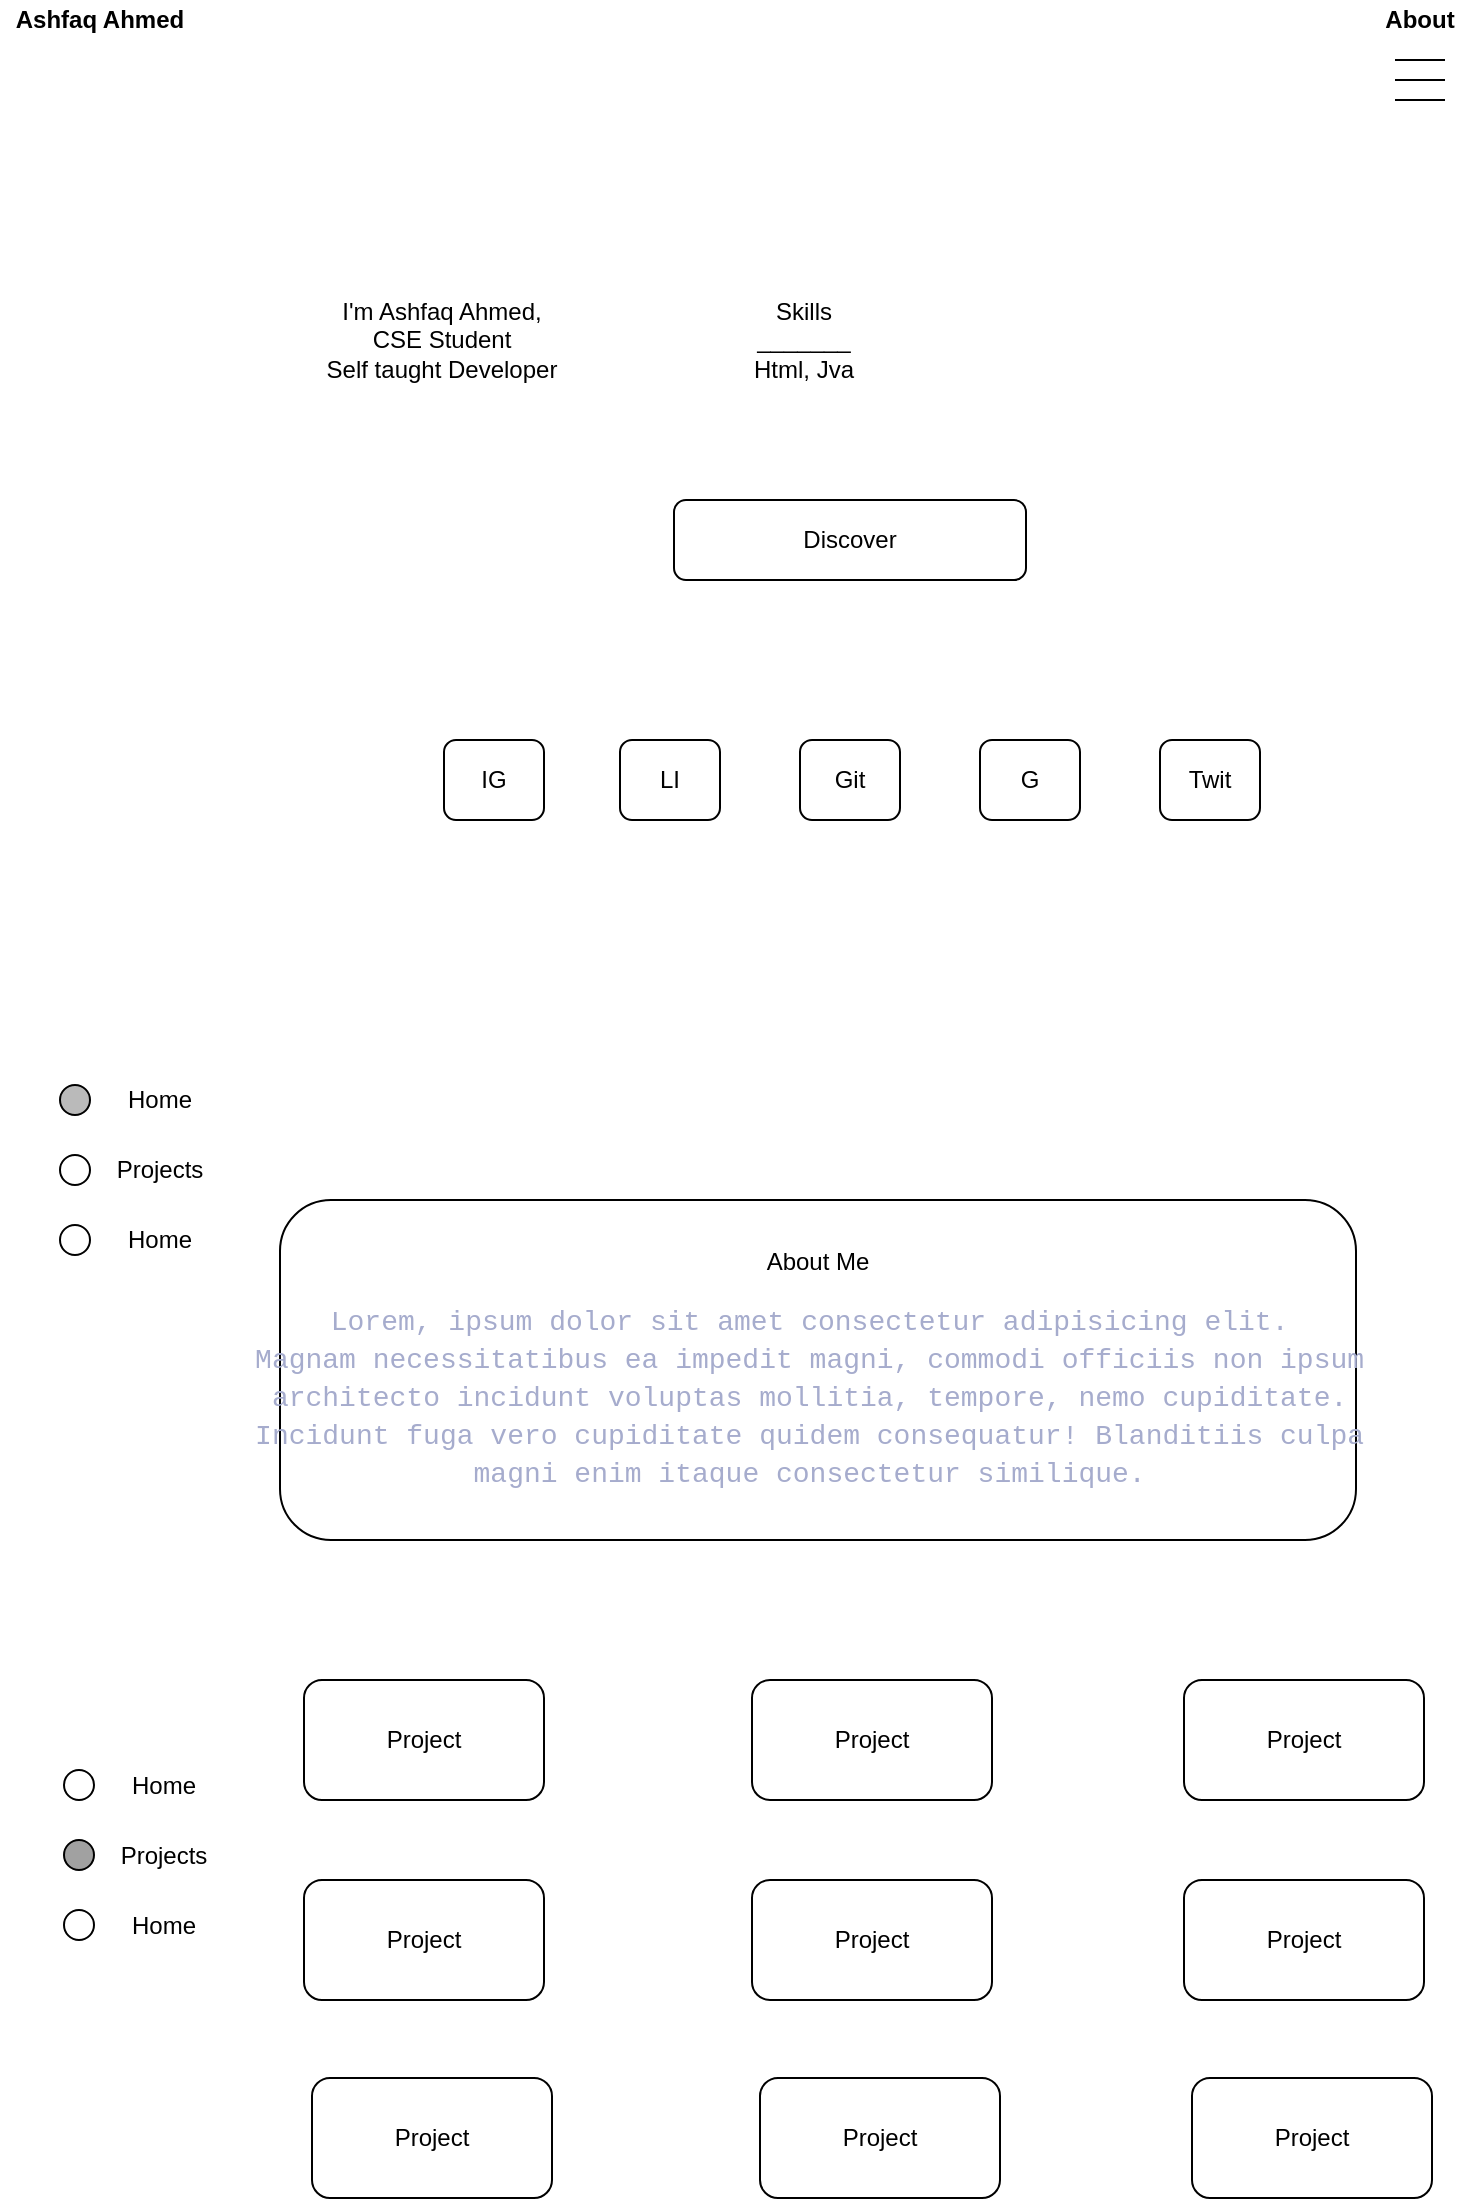 <mxfile version="13.6.5" pages="2">
    <diagram id="6hGFLwfOUW9BJ-s0fimq" name="Page-1">
        <mxGraphModel dx="684" dy="398" grid="1" gridSize="10" guides="1" tooltips="1" connect="1" arrows="1" fold="1" page="1" pageScale="1" pageWidth="827" pageHeight="1169" math="0" shadow="0">
            <root>
                <mxCell id="0"/>
                <mxCell id="1" parent="0"/>
                <mxCell id="2" value="Project" style="rounded=1;whiteSpace=wrap;html=1;" vertex="1" parent="1">
                    <mxGeometry x="192" y="870" width="120" height="60" as="geometry"/>
                </mxCell>
                <mxCell id="3" value="Project" style="rounded=1;whiteSpace=wrap;html=1;" vertex="1" parent="1">
                    <mxGeometry x="416" y="870" width="120" height="60" as="geometry"/>
                </mxCell>
                <mxCell id="4" value="Project" style="rounded=1;whiteSpace=wrap;html=1;" vertex="1" parent="1">
                    <mxGeometry x="632" y="870" width="120" height="60" as="geometry"/>
                </mxCell>
                <mxCell id="5" value="Project" style="rounded=1;whiteSpace=wrap;html=1;" vertex="1" parent="1">
                    <mxGeometry x="192" y="970" width="120" height="60" as="geometry"/>
                </mxCell>
                <mxCell id="6" value="Project" style="rounded=1;whiteSpace=wrap;html=1;" vertex="1" parent="1">
                    <mxGeometry x="416" y="970" width="120" height="60" as="geometry"/>
                </mxCell>
                <mxCell id="7" value="Project" style="rounded=1;whiteSpace=wrap;html=1;" vertex="1" parent="1">
                    <mxGeometry x="632" y="970" width="120" height="60" as="geometry"/>
                </mxCell>
                <mxCell id="8" value="Project" style="rounded=1;whiteSpace=wrap;html=1;" vertex="1" parent="1">
                    <mxGeometry x="196" y="1069" width="120" height="60" as="geometry"/>
                </mxCell>
                <mxCell id="9" value="Project" style="rounded=1;whiteSpace=wrap;html=1;" vertex="1" parent="1">
                    <mxGeometry x="420" y="1069" width="120" height="60" as="geometry"/>
                </mxCell>
                <mxCell id="10" value="Project" style="rounded=1;whiteSpace=wrap;html=1;" vertex="1" parent="1">
                    <mxGeometry x="636" y="1069" width="120" height="60" as="geometry"/>
                </mxCell>
                <mxCell id="11" value="" style="ellipse;whiteSpace=wrap;html=1;aspect=fixed;" vertex="1" parent="1">
                    <mxGeometry x="72" y="985" width="15" height="15" as="geometry"/>
                </mxCell>
                <mxCell id="12" value="" style="ellipse;whiteSpace=wrap;html=1;aspect=fixed;fillColor=#A1A1A1;" vertex="1" parent="1">
                    <mxGeometry x="72" y="950" width="15" height="15" as="geometry"/>
                </mxCell>
                <mxCell id="13" value="" style="ellipse;whiteSpace=wrap;html=1;aspect=fixed;" vertex="1" parent="1">
                    <mxGeometry x="72" y="915" width="15" height="15" as="geometry"/>
                </mxCell>
                <mxCell id="14" value="Projects" style="text;html=1;strokeColor=none;fillColor=none;align=center;verticalAlign=middle;whiteSpace=wrap;rounded=0;" vertex="1" parent="1">
                    <mxGeometry x="102" y="947.5" width="40" height="20" as="geometry"/>
                </mxCell>
                <mxCell id="15" value="Home" style="text;html=1;strokeColor=none;fillColor=none;align=center;verticalAlign=middle;whiteSpace=wrap;rounded=0;" vertex="1" parent="1">
                    <mxGeometry x="102" y="912.5" width="40" height="20" as="geometry"/>
                </mxCell>
                <mxCell id="16" value="Home" style="text;html=1;strokeColor=none;fillColor=none;align=center;verticalAlign=middle;whiteSpace=wrap;rounded=0;" vertex="1" parent="1">
                    <mxGeometry x="102" y="982.5" width="40" height="20" as="geometry"/>
                </mxCell>
                <mxCell id="17" value="&lt;b&gt;Ashfaq Ahmed&lt;/b&gt;" style="text;html=1;strokeColor=none;fillColor=none;align=center;verticalAlign=middle;whiteSpace=wrap;rounded=0;" vertex="1" parent="1">
                    <mxGeometry x="40" y="30" width="100" height="20" as="geometry"/>
                </mxCell>
                <mxCell id="18" value="&lt;b&gt;About&lt;/b&gt;" style="text;html=1;strokeColor=none;fillColor=none;align=center;verticalAlign=middle;whiteSpace=wrap;rounded=0;" vertex="1" parent="1">
                    <mxGeometry x="730" y="30" width="40" height="20" as="geometry"/>
                </mxCell>
                <mxCell id="19" value="I'm Ashfaq Ahmed,&lt;br&gt;CSE Student&lt;br&gt;Self taught Developer" style="text;html=1;strokeColor=none;fillColor=none;align=center;verticalAlign=middle;whiteSpace=wrap;rounded=0;" vertex="1" parent="1">
                    <mxGeometry x="196" y="170" width="130" height="60" as="geometry"/>
                </mxCell>
                <mxCell id="20" value="LI" style="rounded=1;whiteSpace=wrap;html=1;" vertex="1" parent="1">
                    <mxGeometry x="350" y="400" width="50" height="40" as="geometry"/>
                </mxCell>
                <mxCell id="21" value="IG" style="rounded=1;whiteSpace=wrap;html=1;" vertex="1" parent="1">
                    <mxGeometry x="262" y="400" width="50" height="40" as="geometry"/>
                </mxCell>
                <mxCell id="22" value="Git" style="rounded=1;whiteSpace=wrap;html=1;" vertex="1" parent="1">
                    <mxGeometry x="440" y="400" width="50" height="40" as="geometry"/>
                </mxCell>
                <mxCell id="23" value="G" style="rounded=1;whiteSpace=wrap;html=1;" vertex="1" parent="1">
                    <mxGeometry x="530" y="400" width="50" height="40" as="geometry"/>
                </mxCell>
                <mxCell id="24" value="Twit" style="rounded=1;whiteSpace=wrap;html=1;" vertex="1" parent="1">
                    <mxGeometry x="620" y="400" width="50" height="40" as="geometry"/>
                </mxCell>
                <mxCell id="25" value="Discover" style="rounded=1;whiteSpace=wrap;html=1;" vertex="1" parent="1">
                    <mxGeometry x="377" y="280" width="176" height="40" as="geometry"/>
                </mxCell>
                <mxCell id="27" value="Skills&lt;br&gt;_______&lt;br&gt;Html, Jva" style="text;html=1;strokeColor=none;fillColor=none;align=center;verticalAlign=middle;whiteSpace=wrap;rounded=0;" vertex="1" parent="1">
                    <mxGeometry x="377" y="170" width="130" height="60" as="geometry"/>
                </mxCell>
                <mxCell id="28" value="" style="ellipse;whiteSpace=wrap;html=1;aspect=fixed;" vertex="1" parent="1">
                    <mxGeometry x="70" y="642.5" width="15" height="15" as="geometry"/>
                </mxCell>
                <mxCell id="29" value="" style="ellipse;whiteSpace=wrap;html=1;aspect=fixed;" vertex="1" parent="1">
                    <mxGeometry x="70" y="607.5" width="15" height="15" as="geometry"/>
                </mxCell>
                <mxCell id="30" value="" style="ellipse;whiteSpace=wrap;html=1;aspect=fixed;fillColor=#BABABA;" vertex="1" parent="1">
                    <mxGeometry x="70" y="572.5" width="15" height="15" as="geometry"/>
                </mxCell>
                <mxCell id="31" value="Projects" style="text;html=1;strokeColor=none;fillColor=none;align=center;verticalAlign=middle;whiteSpace=wrap;rounded=0;" vertex="1" parent="1">
                    <mxGeometry x="100" y="605" width="40" height="20" as="geometry"/>
                </mxCell>
                <mxCell id="32" value="Home" style="text;html=1;strokeColor=none;fillColor=none;align=center;verticalAlign=middle;whiteSpace=wrap;rounded=0;" vertex="1" parent="1">
                    <mxGeometry x="100" y="570" width="40" height="20" as="geometry"/>
                </mxCell>
                <mxCell id="33" value="Home" style="text;html=1;strokeColor=none;fillColor=none;align=center;verticalAlign=middle;whiteSpace=wrap;rounded=0;" vertex="1" parent="1">
                    <mxGeometry x="100" y="640" width="40" height="20" as="geometry"/>
                </mxCell>
                <mxCell id="40" value="About Me&lt;br&gt;&lt;br&gt;&lt;div style=&quot;color: rgb(166 , 172 , 205) ; font-family: &amp;#34;consolas&amp;#34; , &amp;#34;courier new&amp;#34; , monospace ; font-size: 14px ; line-height: 19px&quot;&gt;Lorem,&amp;nbsp;ipsum&amp;nbsp;dolor&amp;nbsp;sit&amp;nbsp;amet&amp;nbsp;consectetur&amp;nbsp;adipisicing&amp;nbsp;elit.&amp;nbsp;&lt;br&gt;Magnam&amp;nbsp;necessitatibus&amp;nbsp;ea&amp;nbsp;impedit&amp;nbsp;magni,&amp;nbsp;commodi&amp;nbsp;officiis&amp;nbsp;non&amp;nbsp;ipsum&amp;nbsp;&lt;br&gt;architecto&amp;nbsp;incidunt&amp;nbsp;voluptas&amp;nbsp;mollitia,&amp;nbsp;tempore,&amp;nbsp;nemo&amp;nbsp;cupiditate.&amp;nbsp;&lt;br&gt;Incidunt&amp;nbsp;fuga&amp;nbsp;vero&amp;nbsp;cupiditate&amp;nbsp;quidem&amp;nbsp;consequatur!&amp;nbsp;Blanditiis&amp;nbsp;culpa&amp;nbsp;&lt;br&gt;magni&amp;nbsp;enim&amp;nbsp;itaque&amp;nbsp;consectetur&amp;nbsp;similique.&amp;nbsp;&lt;/div&gt;" style="rounded=1;whiteSpace=wrap;html=1;" vertex="1" parent="1">
                    <mxGeometry x="180" y="630" width="538" height="170" as="geometry"/>
                </mxCell>
                <mxCell id="DnDE0xVrXsqInPcIrMFV-41" value="" style="endArrow=none;html=1;" edge="1" parent="1">
                    <mxGeometry width="50" height="50" relative="1" as="geometry">
                        <mxPoint x="737.5" y="60" as="sourcePoint"/>
                        <mxPoint x="762.5" y="60" as="targetPoint"/>
                    </mxGeometry>
                </mxCell>
                <mxCell id="DnDE0xVrXsqInPcIrMFV-43" value="" style="endArrow=none;html=1;" edge="1" parent="1">
                    <mxGeometry width="50" height="50" relative="1" as="geometry">
                        <mxPoint x="737.5" y="70.0" as="sourcePoint"/>
                        <mxPoint x="762.5" y="70.0" as="targetPoint"/>
                    </mxGeometry>
                </mxCell>
                <mxCell id="DnDE0xVrXsqInPcIrMFV-44" value="" style="endArrow=none;html=1;" edge="1" parent="1">
                    <mxGeometry width="50" height="50" relative="1" as="geometry">
                        <mxPoint x="737.5" y="80.0" as="sourcePoint"/>
                        <mxPoint x="762.5" y="80.0" as="targetPoint"/>
                    </mxGeometry>
                </mxCell>
            </root>
        </mxGraphModel>
    </diagram>
    <diagram id="5n4zo9-ict5UQ0pXhtWX" name="Page-2">
        <mxGraphModel dx="992" dy="577" grid="1" gridSize="10" guides="1" tooltips="1" connect="1" arrows="1" fold="1" page="1" pageScale="1" pageWidth="850" pageHeight="1100" math="0" shadow="0">
            <root>
                <mxCell id="QlM7sK1OXlhTEflMNf82-0"/>
                <mxCell id="QlM7sK1OXlhTEflMNf82-1" parent="QlM7sK1OXlhTEflMNf82-0"/>
            </root>
        </mxGraphModel>
    </diagram>
</mxfile>